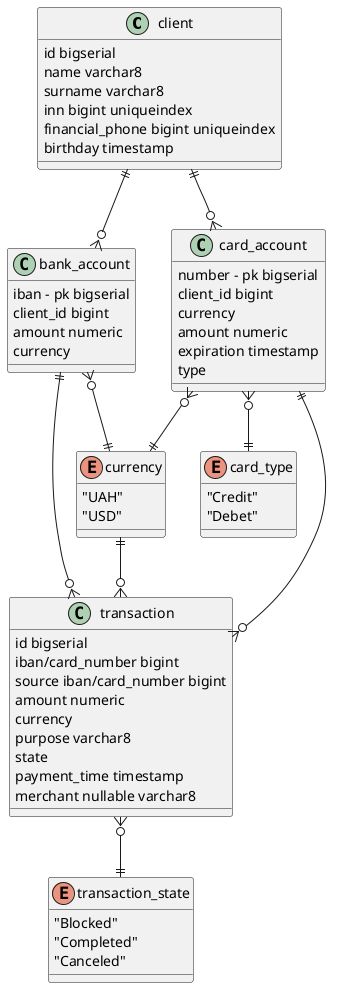 @startuml
'https://plantuml.com/ie-diagram

'ключевые отличия
'состояние счёта хранится отдельным числом
'данных меньше, карточные и остальные транзакции хранятся в одной таблице
'курс не хранится, клиент будет видеть транзакцию в использованной валюте
'
'
'

class client {
    id bigserial
    name varchar8
    surname varchar8
    inn bigint uniqueindex
    financial_phone bigint uniqueindex
    birthday timestamp
}

class bank_account {
    iban - pk bigserial
    client_id bigint
    amount numeric
    currency
}

class card_account {
    number - pk bigserial
    client_id bigint
    currency
    amount numeric
    expiration timestamp
    type
}

enum card_type {
    "Credit"
    "Debet"
}

class transaction {
    id bigserial
    iban/card_number bigint
    source iban/card_number bigint
    amount numeric
    currency
    purpose varchar8
    state
    payment_time timestamp
    merchant nullable varchar8
}

enum currency {
    "UAH"
    "USD"
}

enum transaction_state {
    "Blocked"
    "Completed"
    "Canceled"
}

client ||--o{ bank_account
client ||--o{ card_account
bank_account }o--|| currency
bank_account ||--o{ transaction
card_account }o--|| currency
card_account }o--|| card_type
card_account ||--o{ transaction
currency ||--o{ transaction
transaction }o--|| transaction_state

@enduml